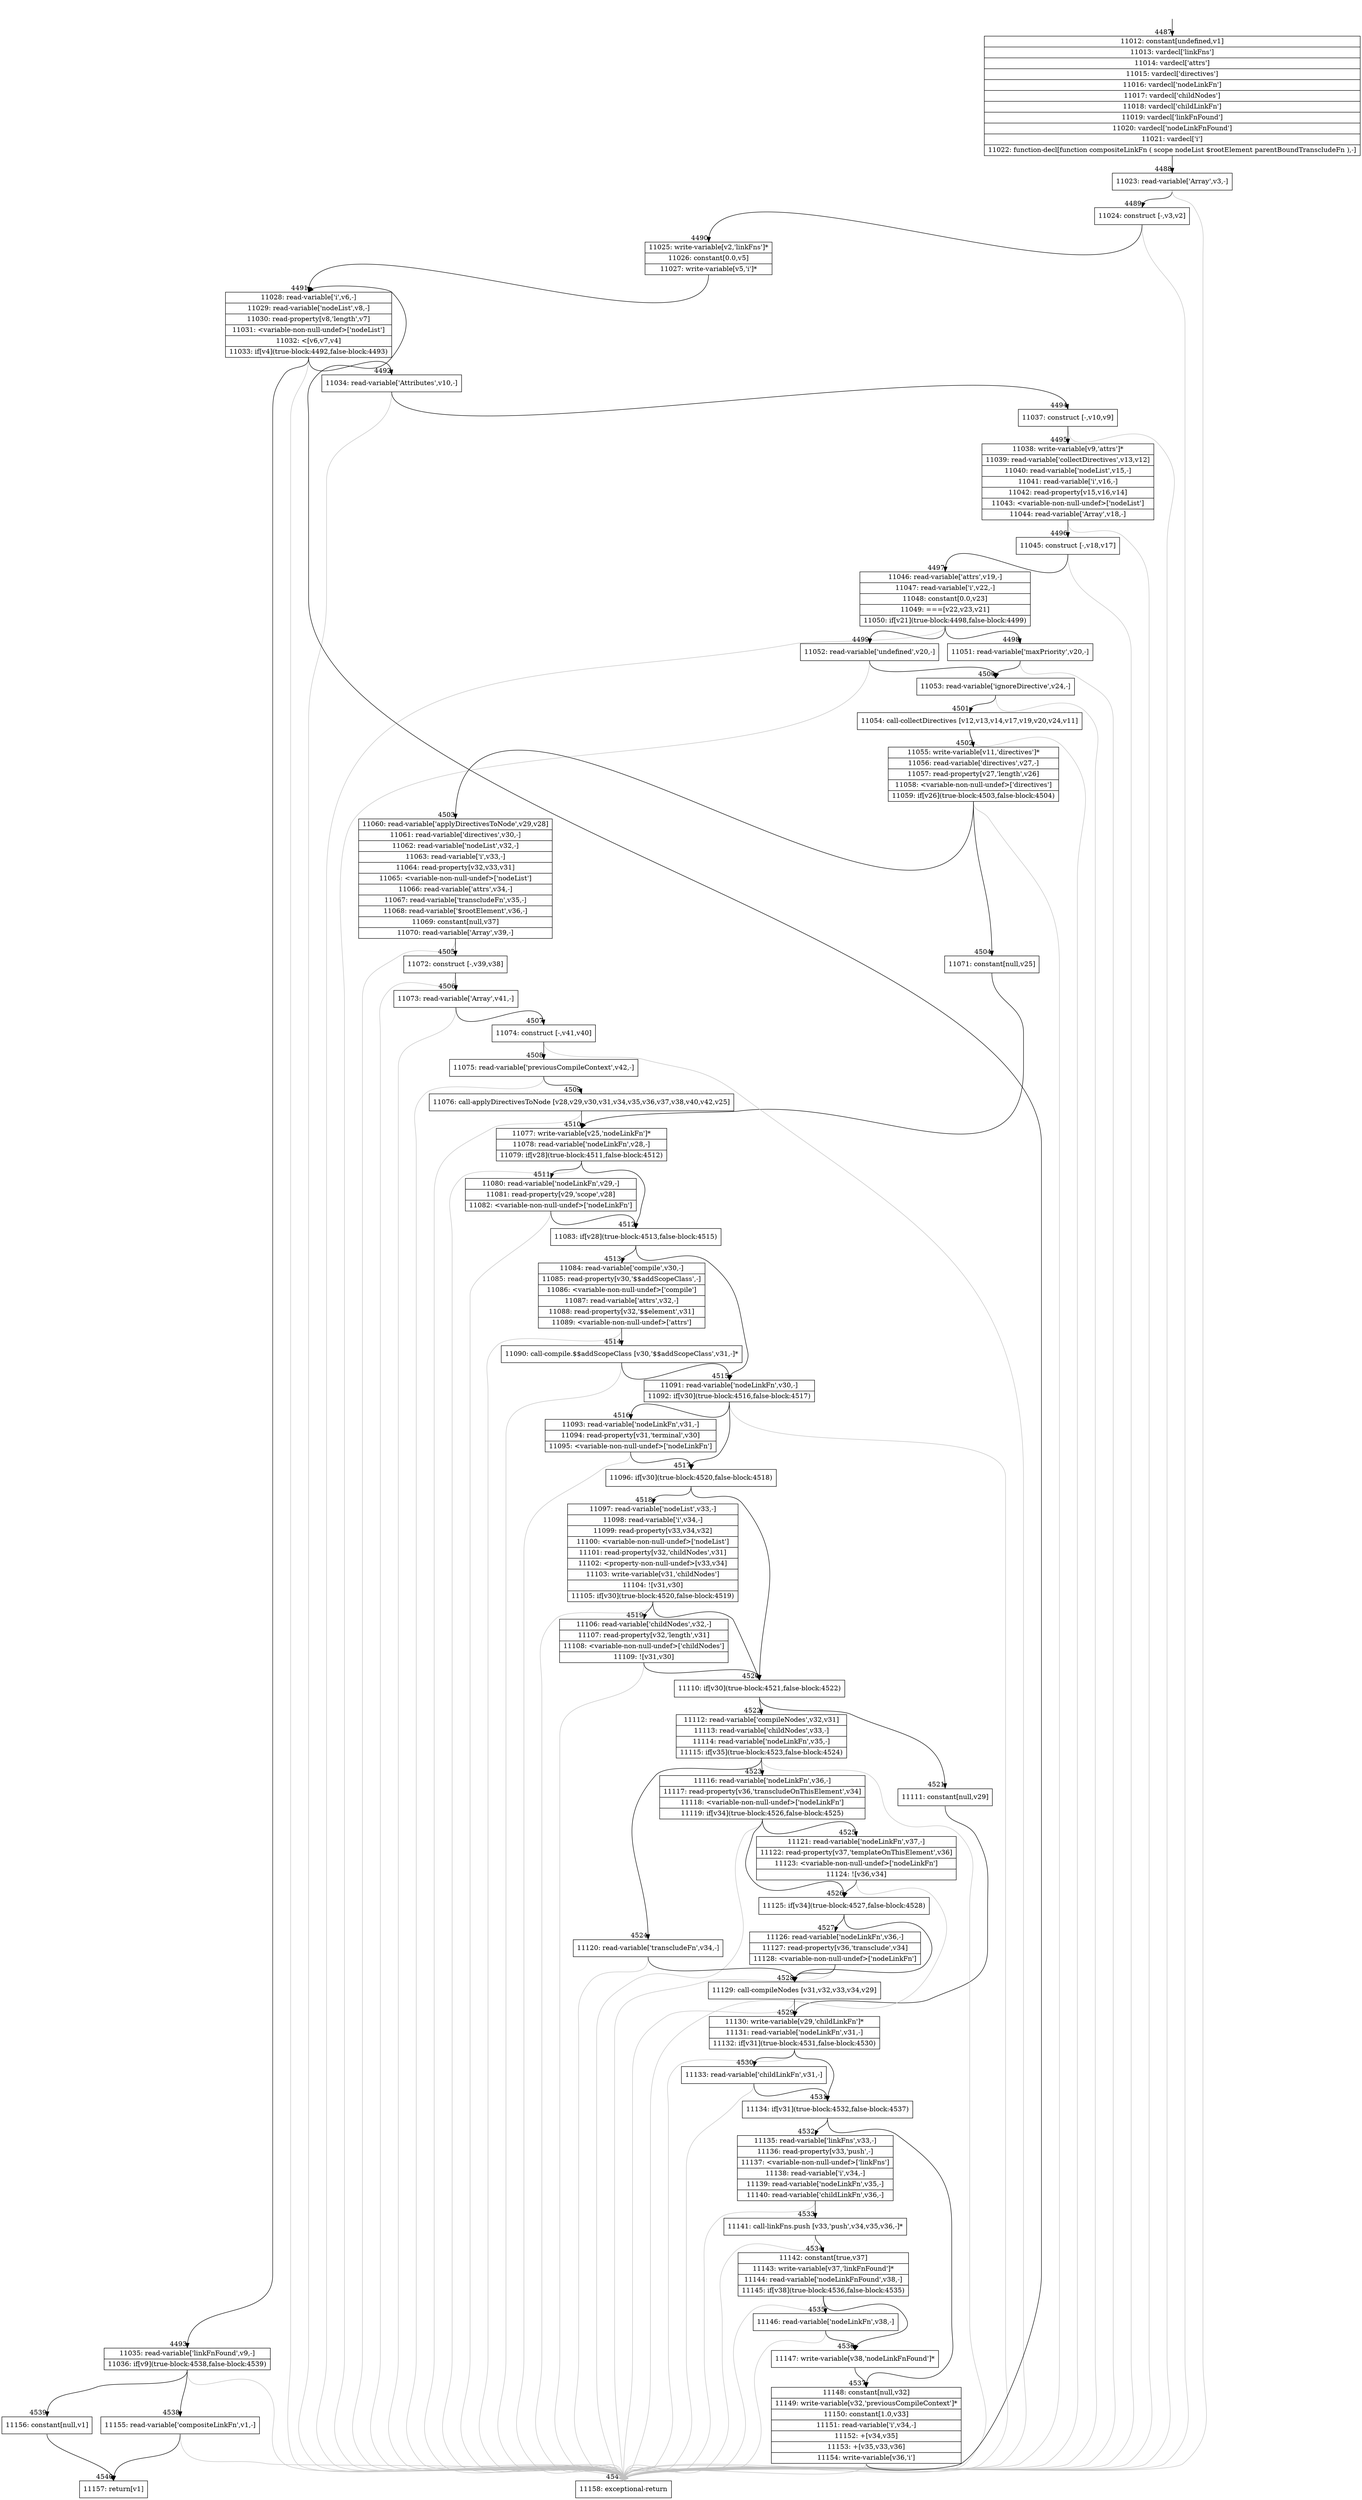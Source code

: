 digraph {
rankdir="TD"
BB_entry365[shape=none,label=""];
BB_entry365 -> BB4487 [tailport=s, headport=n, headlabel="    4487"]
BB4487 [shape=record label="{11012: constant[undefined,v1]|11013: vardecl['linkFns']|11014: vardecl['attrs']|11015: vardecl['directives']|11016: vardecl['nodeLinkFn']|11017: vardecl['childNodes']|11018: vardecl['childLinkFn']|11019: vardecl['linkFnFound']|11020: vardecl['nodeLinkFnFound']|11021: vardecl['i']|11022: function-decl[function compositeLinkFn ( scope nodeList $rootElement parentBoundTranscludeFn ),-]}" ] 
BB4487 -> BB4488 [tailport=s, headport=n, headlabel="      4488"]
BB4488 [shape=record label="{11023: read-variable['Array',v3,-]}" ] 
BB4488 -> BB4489 [tailport=s, headport=n, headlabel="      4489"]
BB4488 -> BB4541 [tailport=s, headport=n, color=gray, headlabel="      4541"]
BB4489 [shape=record label="{11024: construct [-,v3,v2]}" ] 
BB4489 -> BB4490 [tailport=s, headport=n, headlabel="      4490"]
BB4489 -> BB4541 [tailport=s, headport=n, color=gray]
BB4490 [shape=record label="{11025: write-variable[v2,'linkFns']*|11026: constant[0.0,v5]|11027: write-variable[v5,'i']*}" ] 
BB4490 -> BB4491 [tailport=s, headport=n, headlabel="      4491"]
BB4491 [shape=record label="{11028: read-variable['i',v6,-]|11029: read-variable['nodeList',v8,-]|11030: read-property[v8,'length',v7]|11031: \<variable-non-null-undef\>['nodeList']|11032: \<[v6,v7,v4]|11033: if[v4](true-block:4492,false-block:4493)}" ] 
BB4491 -> BB4492 [tailport=s, headport=n, headlabel="      4492"]
BB4491 -> BB4493 [tailport=s, headport=n, headlabel="      4493"]
BB4491 -> BB4541 [tailport=s, headport=n, color=gray]
BB4492 [shape=record label="{11034: read-variable['Attributes',v10,-]}" ] 
BB4492 -> BB4494 [tailport=s, headport=n, headlabel="      4494"]
BB4492 -> BB4541 [tailport=s, headport=n, color=gray]
BB4493 [shape=record label="{11035: read-variable['linkFnFound',v9,-]|11036: if[v9](true-block:4538,false-block:4539)}" ] 
BB4493 -> BB4538 [tailport=s, headport=n, headlabel="      4538"]
BB4493 -> BB4539 [tailport=s, headport=n, headlabel="      4539"]
BB4493 -> BB4541 [tailport=s, headport=n, color=gray]
BB4494 [shape=record label="{11037: construct [-,v10,v9]}" ] 
BB4494 -> BB4495 [tailport=s, headport=n, headlabel="      4495"]
BB4494 -> BB4541 [tailport=s, headport=n, color=gray]
BB4495 [shape=record label="{11038: write-variable[v9,'attrs']*|11039: read-variable['collectDirectives',v13,v12]|11040: read-variable['nodeList',v15,-]|11041: read-variable['i',v16,-]|11042: read-property[v15,v16,v14]|11043: \<variable-non-null-undef\>['nodeList']|11044: read-variable['Array',v18,-]}" ] 
BB4495 -> BB4496 [tailport=s, headport=n, headlabel="      4496"]
BB4495 -> BB4541 [tailport=s, headport=n, color=gray]
BB4496 [shape=record label="{11045: construct [-,v18,v17]}" ] 
BB4496 -> BB4497 [tailport=s, headport=n, headlabel="      4497"]
BB4496 -> BB4541 [tailport=s, headport=n, color=gray]
BB4497 [shape=record label="{11046: read-variable['attrs',v19,-]|11047: read-variable['i',v22,-]|11048: constant[0.0,v23]|11049: ===[v22,v23,v21]|11050: if[v21](true-block:4498,false-block:4499)}" ] 
BB4497 -> BB4498 [tailport=s, headport=n, headlabel="      4498"]
BB4497 -> BB4499 [tailport=s, headport=n, headlabel="      4499"]
BB4497 -> BB4541 [tailport=s, headport=n, color=gray]
BB4498 [shape=record label="{11051: read-variable['maxPriority',v20,-]}" ] 
BB4498 -> BB4500 [tailport=s, headport=n, headlabel="      4500"]
BB4498 -> BB4541 [tailport=s, headport=n, color=gray]
BB4499 [shape=record label="{11052: read-variable['undefined',v20,-]}" ] 
BB4499 -> BB4500 [tailport=s, headport=n]
BB4499 -> BB4541 [tailport=s, headport=n, color=gray]
BB4500 [shape=record label="{11053: read-variable['ignoreDirective',v24,-]}" ] 
BB4500 -> BB4501 [tailport=s, headport=n, headlabel="      4501"]
BB4500 -> BB4541 [tailport=s, headport=n, color=gray]
BB4501 [shape=record label="{11054: call-collectDirectives [v12,v13,v14,v17,v19,v20,v24,v11]}" ] 
BB4501 -> BB4502 [tailport=s, headport=n, headlabel="      4502"]
BB4501 -> BB4541 [tailport=s, headport=n, color=gray]
BB4502 [shape=record label="{11055: write-variable[v11,'directives']*|11056: read-variable['directives',v27,-]|11057: read-property[v27,'length',v26]|11058: \<variable-non-null-undef\>['directives']|11059: if[v26](true-block:4503,false-block:4504)}" ] 
BB4502 -> BB4503 [tailport=s, headport=n, headlabel="      4503"]
BB4502 -> BB4504 [tailport=s, headport=n, headlabel="      4504"]
BB4502 -> BB4541 [tailport=s, headport=n, color=gray]
BB4503 [shape=record label="{11060: read-variable['applyDirectivesToNode',v29,v28]|11061: read-variable['directives',v30,-]|11062: read-variable['nodeList',v32,-]|11063: read-variable['i',v33,-]|11064: read-property[v32,v33,v31]|11065: \<variable-non-null-undef\>['nodeList']|11066: read-variable['attrs',v34,-]|11067: read-variable['transcludeFn',v35,-]|11068: read-variable['$rootElement',v36,-]|11069: constant[null,v37]|11070: read-variable['Array',v39,-]}" ] 
BB4503 -> BB4505 [tailport=s, headport=n, headlabel="      4505"]
BB4503 -> BB4541 [tailport=s, headport=n, color=gray]
BB4504 [shape=record label="{11071: constant[null,v25]}" ] 
BB4504 -> BB4510 [tailport=s, headport=n, headlabel="      4510"]
BB4505 [shape=record label="{11072: construct [-,v39,v38]}" ] 
BB4505 -> BB4506 [tailport=s, headport=n, headlabel="      4506"]
BB4505 -> BB4541 [tailport=s, headport=n, color=gray]
BB4506 [shape=record label="{11073: read-variable['Array',v41,-]}" ] 
BB4506 -> BB4507 [tailport=s, headport=n, headlabel="      4507"]
BB4506 -> BB4541 [tailport=s, headport=n, color=gray]
BB4507 [shape=record label="{11074: construct [-,v41,v40]}" ] 
BB4507 -> BB4508 [tailport=s, headport=n, headlabel="      4508"]
BB4507 -> BB4541 [tailport=s, headport=n, color=gray]
BB4508 [shape=record label="{11075: read-variable['previousCompileContext',v42,-]}" ] 
BB4508 -> BB4509 [tailport=s, headport=n, headlabel="      4509"]
BB4508 -> BB4541 [tailport=s, headport=n, color=gray]
BB4509 [shape=record label="{11076: call-applyDirectivesToNode [v28,v29,v30,v31,v34,v35,v36,v37,v38,v40,v42,v25]}" ] 
BB4509 -> BB4510 [tailport=s, headport=n]
BB4509 -> BB4541 [tailport=s, headport=n, color=gray]
BB4510 [shape=record label="{11077: write-variable[v25,'nodeLinkFn']*|11078: read-variable['nodeLinkFn',v28,-]|11079: if[v28](true-block:4511,false-block:4512)}" ] 
BB4510 -> BB4512 [tailport=s, headport=n, headlabel="      4512"]
BB4510 -> BB4511 [tailport=s, headport=n, headlabel="      4511"]
BB4510 -> BB4541 [tailport=s, headport=n, color=gray]
BB4511 [shape=record label="{11080: read-variable['nodeLinkFn',v29,-]|11081: read-property[v29,'scope',v28]|11082: \<variable-non-null-undef\>['nodeLinkFn']}" ] 
BB4511 -> BB4512 [tailport=s, headport=n]
BB4511 -> BB4541 [tailport=s, headport=n, color=gray]
BB4512 [shape=record label="{11083: if[v28](true-block:4513,false-block:4515)}" ] 
BB4512 -> BB4513 [tailport=s, headport=n, headlabel="      4513"]
BB4512 -> BB4515 [tailport=s, headport=n, headlabel="      4515"]
BB4513 [shape=record label="{11084: read-variable['compile',v30,-]|11085: read-property[v30,'$$addScopeClass',-]|11086: \<variable-non-null-undef\>['compile']|11087: read-variable['attrs',v32,-]|11088: read-property[v32,'$$element',v31]|11089: \<variable-non-null-undef\>['attrs']}" ] 
BB4513 -> BB4514 [tailport=s, headport=n, headlabel="      4514"]
BB4513 -> BB4541 [tailport=s, headport=n, color=gray]
BB4514 [shape=record label="{11090: call-compile.$$addScopeClass [v30,'$$addScopeClass',v31,-]*}" ] 
BB4514 -> BB4515 [tailport=s, headport=n]
BB4514 -> BB4541 [tailport=s, headport=n, color=gray]
BB4515 [shape=record label="{11091: read-variable['nodeLinkFn',v30,-]|11092: if[v30](true-block:4516,false-block:4517)}" ] 
BB4515 -> BB4517 [tailport=s, headport=n, headlabel="      4517"]
BB4515 -> BB4516 [tailport=s, headport=n, headlabel="      4516"]
BB4515 -> BB4541 [tailport=s, headport=n, color=gray]
BB4516 [shape=record label="{11093: read-variable['nodeLinkFn',v31,-]|11094: read-property[v31,'terminal',v30]|11095: \<variable-non-null-undef\>['nodeLinkFn']}" ] 
BB4516 -> BB4517 [tailport=s, headport=n]
BB4516 -> BB4541 [tailport=s, headport=n, color=gray]
BB4517 [shape=record label="{11096: if[v30](true-block:4520,false-block:4518)}" ] 
BB4517 -> BB4520 [tailport=s, headport=n, headlabel="      4520"]
BB4517 -> BB4518 [tailport=s, headport=n, headlabel="      4518"]
BB4518 [shape=record label="{11097: read-variable['nodeList',v33,-]|11098: read-variable['i',v34,-]|11099: read-property[v33,v34,v32]|11100: \<variable-non-null-undef\>['nodeList']|11101: read-property[v32,'childNodes',v31]|11102: \<property-non-null-undef\>[v33,v34]|11103: write-variable[v31,'childNodes']|11104: ![v31,v30]|11105: if[v30](true-block:4520,false-block:4519)}" ] 
BB4518 -> BB4520 [tailport=s, headport=n]
BB4518 -> BB4519 [tailport=s, headport=n, headlabel="      4519"]
BB4518 -> BB4541 [tailport=s, headport=n, color=gray]
BB4519 [shape=record label="{11106: read-variable['childNodes',v32,-]|11107: read-property[v32,'length',v31]|11108: \<variable-non-null-undef\>['childNodes']|11109: ![v31,v30]}" ] 
BB4519 -> BB4520 [tailport=s, headport=n]
BB4519 -> BB4541 [tailport=s, headport=n, color=gray]
BB4520 [shape=record label="{11110: if[v30](true-block:4521,false-block:4522)}" ] 
BB4520 -> BB4521 [tailport=s, headport=n, headlabel="      4521"]
BB4520 -> BB4522 [tailport=s, headport=n, headlabel="      4522"]
BB4521 [shape=record label="{11111: constant[null,v29]}" ] 
BB4521 -> BB4529 [tailport=s, headport=n, headlabel="      4529"]
BB4522 [shape=record label="{11112: read-variable['compileNodes',v32,v31]|11113: read-variable['childNodes',v33,-]|11114: read-variable['nodeLinkFn',v35,-]|11115: if[v35](true-block:4523,false-block:4524)}" ] 
BB4522 -> BB4523 [tailport=s, headport=n, headlabel="      4523"]
BB4522 -> BB4524 [tailport=s, headport=n, headlabel="      4524"]
BB4522 -> BB4541 [tailport=s, headport=n, color=gray]
BB4523 [shape=record label="{11116: read-variable['nodeLinkFn',v36,-]|11117: read-property[v36,'transcludeOnThisElement',v34]|11118: \<variable-non-null-undef\>['nodeLinkFn']|11119: if[v34](true-block:4526,false-block:4525)}" ] 
BB4523 -> BB4526 [tailport=s, headport=n, headlabel="      4526"]
BB4523 -> BB4525 [tailport=s, headport=n, headlabel="      4525"]
BB4523 -> BB4541 [tailport=s, headport=n, color=gray]
BB4524 [shape=record label="{11120: read-variable['transcludeFn',v34,-]}" ] 
BB4524 -> BB4528 [tailport=s, headport=n, headlabel="      4528"]
BB4524 -> BB4541 [tailport=s, headport=n, color=gray]
BB4525 [shape=record label="{11121: read-variable['nodeLinkFn',v37,-]|11122: read-property[v37,'templateOnThisElement',v36]|11123: \<variable-non-null-undef\>['nodeLinkFn']|11124: ![v36,v34]}" ] 
BB4525 -> BB4526 [tailport=s, headport=n]
BB4525 -> BB4541 [tailport=s, headport=n, color=gray]
BB4526 [shape=record label="{11125: if[v34](true-block:4527,false-block:4528)}" ] 
BB4526 -> BB4528 [tailport=s, headport=n]
BB4526 -> BB4527 [tailport=s, headport=n, headlabel="      4527"]
BB4527 [shape=record label="{11126: read-variable['nodeLinkFn',v36,-]|11127: read-property[v36,'transclude',v34]|11128: \<variable-non-null-undef\>['nodeLinkFn']}" ] 
BB4527 -> BB4528 [tailport=s, headport=n]
BB4527 -> BB4541 [tailport=s, headport=n, color=gray]
BB4528 [shape=record label="{11129: call-compileNodes [v31,v32,v33,v34,v29]}" ] 
BB4528 -> BB4529 [tailport=s, headport=n]
BB4528 -> BB4541 [tailport=s, headport=n, color=gray]
BB4529 [shape=record label="{11130: write-variable[v29,'childLinkFn']*|11131: read-variable['nodeLinkFn',v31,-]|11132: if[v31](true-block:4531,false-block:4530)}" ] 
BB4529 -> BB4531 [tailport=s, headport=n, headlabel="      4531"]
BB4529 -> BB4530 [tailport=s, headport=n, headlabel="      4530"]
BB4529 -> BB4541 [tailport=s, headport=n, color=gray]
BB4530 [shape=record label="{11133: read-variable['childLinkFn',v31,-]}" ] 
BB4530 -> BB4531 [tailport=s, headport=n]
BB4530 -> BB4541 [tailport=s, headport=n, color=gray]
BB4531 [shape=record label="{11134: if[v31](true-block:4532,false-block:4537)}" ] 
BB4531 -> BB4532 [tailport=s, headport=n, headlabel="      4532"]
BB4531 -> BB4537 [tailport=s, headport=n, headlabel="      4537"]
BB4532 [shape=record label="{11135: read-variable['linkFns',v33,-]|11136: read-property[v33,'push',-]|11137: \<variable-non-null-undef\>['linkFns']|11138: read-variable['i',v34,-]|11139: read-variable['nodeLinkFn',v35,-]|11140: read-variable['childLinkFn',v36,-]}" ] 
BB4532 -> BB4533 [tailport=s, headport=n, headlabel="      4533"]
BB4532 -> BB4541 [tailport=s, headport=n, color=gray]
BB4533 [shape=record label="{11141: call-linkFns.push [v33,'push',v34,v35,v36,-]*}" ] 
BB4533 -> BB4534 [tailport=s, headport=n, headlabel="      4534"]
BB4533 -> BB4541 [tailport=s, headport=n, color=gray]
BB4534 [shape=record label="{11142: constant[true,v37]|11143: write-variable[v37,'linkFnFound']*|11144: read-variable['nodeLinkFnFound',v38,-]|11145: if[v38](true-block:4536,false-block:4535)}" ] 
BB4534 -> BB4536 [tailport=s, headport=n, headlabel="      4536"]
BB4534 -> BB4535 [tailport=s, headport=n, headlabel="      4535"]
BB4534 -> BB4541 [tailport=s, headport=n, color=gray]
BB4535 [shape=record label="{11146: read-variable['nodeLinkFn',v38,-]}" ] 
BB4535 -> BB4536 [tailport=s, headport=n]
BB4535 -> BB4541 [tailport=s, headport=n, color=gray]
BB4536 [shape=record label="{11147: write-variable[v38,'nodeLinkFnFound']*}" ] 
BB4536 -> BB4537 [tailport=s, headport=n]
BB4537 [shape=record label="{11148: constant[null,v32]|11149: write-variable[v32,'previousCompileContext']*|11150: constant[1.0,v33]|11151: read-variable['i',v34,-]|11152: +[v34,v35]|11153: +[v35,v33,v36]|11154: write-variable[v36,'i']}" ] 
BB4537 -> BB4491 [tailport=s, headport=n]
BB4537 -> BB4541 [tailport=s, headport=n, color=gray]
BB4538 [shape=record label="{11155: read-variable['compositeLinkFn',v1,-]}" ] 
BB4538 -> BB4540 [tailport=s, headport=n, headlabel="      4540"]
BB4538 -> BB4541 [tailport=s, headport=n, color=gray]
BB4539 [shape=record label="{11156: constant[null,v1]}" ] 
BB4539 -> BB4540 [tailport=s, headport=n]
BB4540 [shape=record label="{11157: return[v1]}" ] 
BB4541 [shape=record label="{11158: exceptional-return}" ] 
//#$~ 7511
}
